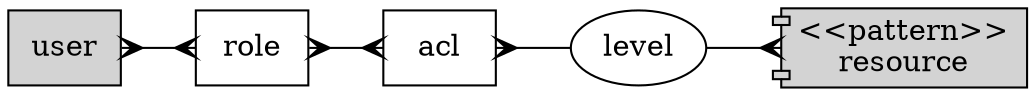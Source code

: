digraph auth {

    rankdir="LR";

    node [shape=ellipse]; level

    node [shape=record];

    role [label="role"];
    user [label="user", bgcolor="lightyellow", style=filled];
    acl [label="acl"];
    resource [shape=component, label=<&lt;&lt;pattern&gt;&gt;<BR/>resource>, bgcolor="lightyellow", style=filled];

    edge [arrowhead=crow, arrowtail=crow, dir=both];
    user -> role;
    role -> acl;

    edge [arrowhead=none, arrowtail=crow, dir=both];
    acl -> level;

    edge [arrowhead=crow, arrowtail=none, dir=both];
    level -> resource;

}